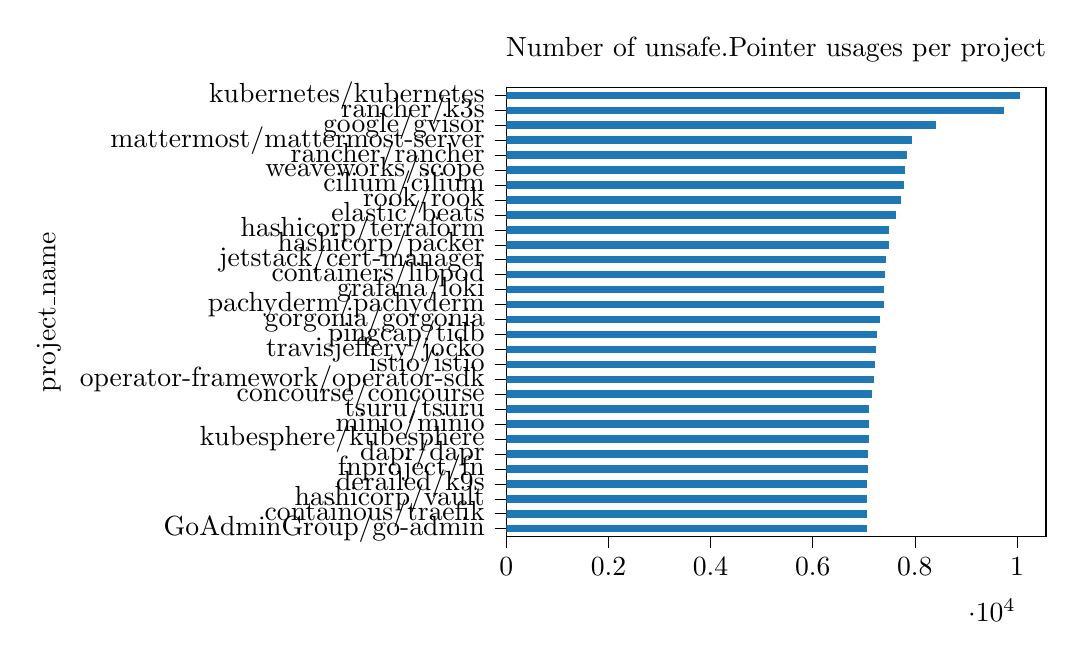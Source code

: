 % This file was created by tikzplotlib v0.9.2.
\begin{tikzpicture}

\definecolor{color0}{rgb}{0.122,0.467,0.706}

\begin{axis}[
tick align=outside,
tick pos=left,
title={Number of unsafe.Pointer usages per project},
x grid style={white!69.02!black},
xmin=0, xmax=10568.25,
xtick style={color=black},
y grid style={white!69.02!black},
ylabel={project\_name},
ymin=-0.5, ymax=29.5,
ytick style={color=black},
ytick={0,1,2,3,4,5,6,7,8,9,10,11,12,13,14,15,16,17,18,19,20,21,22,23,24,25,26,27,28,29},
yticklabels={GoAdminGroup/go-admin,containous/traefik,hashicorp/vault,derailed/k9s,fnproject/fn,dapr/dapr,kubesphere/kubesphere,minio/minio,tsuru/tsuru,concourse/concourse,operator-framework/operator-sdk,istio/istio,travisjeffery/jocko,pingcap/tidb,gorgonia/gorgonia,pachyderm/pachyderm,grafana/loki,containers/libpod,jetstack/cert-manager,hashicorp/packer,hashicorp/terraform,elastic/beats,rook/rook,cilium/cilium,weaveworks/scope,rancher/rancher,mattermost/mattermost-server,google/gvisor,rancher/k3s,kubernetes/kubernetes}
]
\draw[draw=none,fill=color0] (axis cs:0,-0.25) rectangle (axis cs:7055,0.25);

\draw[draw=none,fill=color0] (axis cs:0,0.75) rectangle (axis cs:7062,1.25);
\draw[draw=none,fill=color0] (axis cs:0,1.75) rectangle (axis cs:7066,2.25);
\draw[draw=none,fill=color0] (axis cs:0,2.75) rectangle (axis cs:7072,3.25);
\draw[draw=none,fill=color0] (axis cs:0,3.75) rectangle (axis cs:7075,4.25);
\draw[draw=none,fill=color0] (axis cs:0,4.75) rectangle (axis cs:7084,5.25);
\draw[draw=none,fill=color0] (axis cs:0,5.75) rectangle (axis cs:7094,6.25);
\draw[draw=none,fill=color0] (axis cs:0,6.75) rectangle (axis cs:7096,7.25);
\draw[draw=none,fill=color0] (axis cs:0,7.75) rectangle (axis cs:7097,8.25);
\draw[draw=none,fill=color0] (axis cs:0,8.75) rectangle (axis cs:7164,9.25);
\draw[draw=none,fill=color0] (axis cs:0,9.75) rectangle (axis cs:7199,10.25);
\draw[draw=none,fill=color0] (axis cs:0,10.75) rectangle (axis cs:7227,11.25);
\draw[draw=none,fill=color0] (axis cs:0,11.75) rectangle (axis cs:7234,12.25);
\draw[draw=none,fill=color0] (axis cs:0,12.75) rectangle (axis cs:7263,13.25);
\draw[draw=none,fill=color0] (axis cs:0,13.75) rectangle (axis cs:7313,14.25);
\draw[draw=none,fill=color0] (axis cs:0,14.75) rectangle (axis cs:7387,15.25);
\draw[draw=none,fill=color0] (axis cs:0,15.75) rectangle (axis cs:7394,16.25);
\draw[draw=none,fill=color0] (axis cs:0,16.75) rectangle (axis cs:7417,17.25);
\draw[draw=none,fill=color0] (axis cs:0,17.75) rectangle (axis cs:7433,18.25);
\draw[draw=none,fill=color0] (axis cs:0,18.75) rectangle (axis cs:7492,19.25);
\draw[draw=none,fill=color0] (axis cs:0,19.75) rectangle (axis cs:7503,20.25);
\draw[draw=none,fill=color0] (axis cs:0,20.75) rectangle (axis cs:7638,21.25);
\draw[draw=none,fill=color0] (axis cs:0,21.75) rectangle (axis cs:7738,22.25);
\draw[draw=none,fill=color0] (axis cs:0,22.75) rectangle (axis cs:7786,23.25);
\draw[draw=none,fill=color0] (axis cs:0,23.75) rectangle (axis cs:7806,24.25);
\draw[draw=none,fill=color0] (axis cs:0,24.75) rectangle (axis cs:7843,25.25);
\draw[draw=none,fill=color0] (axis cs:0,25.75) rectangle (axis cs:7940,26.25);
\draw[draw=none,fill=color0] (axis cs:0,26.75) rectangle (axis cs:8423,27.25);
\draw[draw=none,fill=color0] (axis cs:0,27.75) rectangle (axis cs:9742,28.25);
\draw[draw=none,fill=color0] (axis cs:0,28.75) rectangle (axis cs:10065,29.25);
\end{axis}

\end{tikzpicture}
